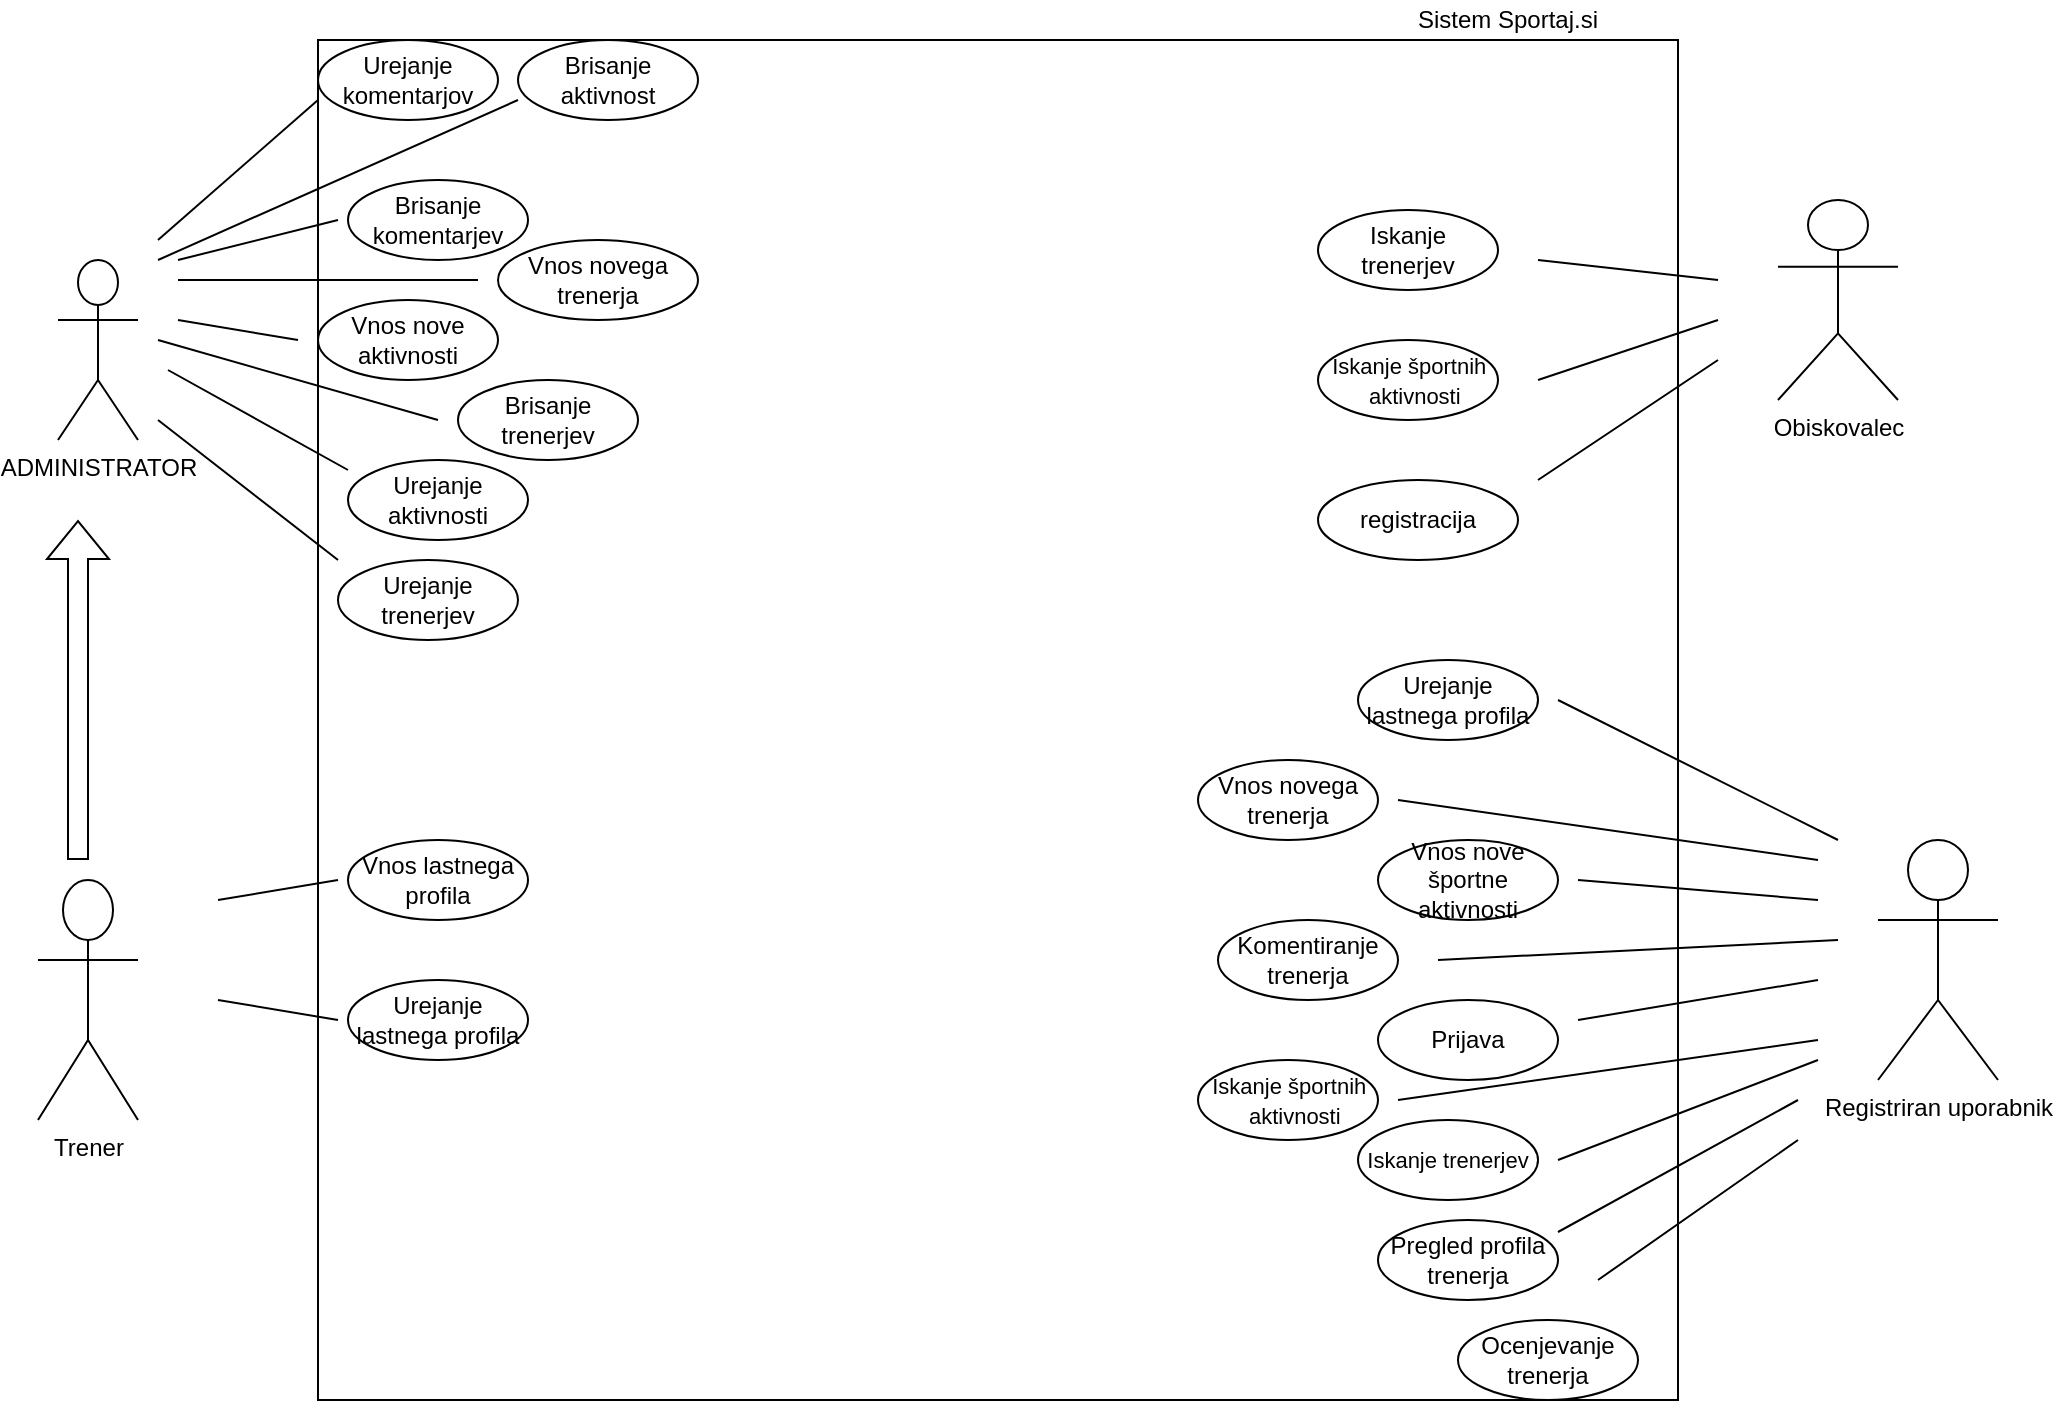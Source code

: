 <mxfile version="27.0.4">
  <diagram name="Page-1" id="Z8O6EqbNowQE9yQUFC_v">
    <mxGraphModel dx="2068" dy="714" grid="1" gridSize="10" guides="1" tooltips="1" connect="1" arrows="1" fold="1" page="1" pageScale="1" pageWidth="827" pageHeight="1169" math="0" shadow="0">
      <root>
        <mxCell id="0" />
        <mxCell id="1" parent="0" />
        <mxCell id="pgdtRU3VHqToedC9biU4-1" value="" style="whiteSpace=wrap;html=1;aspect=fixed;" parent="1" vertex="1">
          <mxGeometry x="80" y="40" width="680" height="680" as="geometry" />
        </mxCell>
        <mxCell id="pgdtRU3VHqToedC9biU4-2" value="ADMINISTRATOR&lt;div&gt;&lt;br&gt;&lt;/div&gt;" style="shape=umlActor;verticalLabelPosition=bottom;verticalAlign=top;html=1;outlineConnect=0;" parent="1" vertex="1">
          <mxGeometry x="-50" y="150" width="40" height="90" as="geometry" />
        </mxCell>
        <mxCell id="pgdtRU3VHqToedC9biU4-4" value="Obiskovalec" style="shape=umlActor;verticalLabelPosition=bottom;verticalAlign=top;html=1;outlineConnect=0;" parent="1" vertex="1">
          <mxGeometry x="810" y="120" width="60" height="100" as="geometry" />
        </mxCell>
        <mxCell id="pgdtRU3VHqToedC9biU4-5" value="Urejanje komentarjov" style="ellipse;whiteSpace=wrap;html=1;" parent="1" vertex="1">
          <mxGeometry x="80" y="40" width="90" height="40" as="geometry" />
        </mxCell>
        <mxCell id="pgdtRU3VHqToedC9biU4-6" value="Brisanje komentarjev" style="ellipse;whiteSpace=wrap;html=1;" parent="1" vertex="1">
          <mxGeometry x="95" y="110" width="90" height="40" as="geometry" />
        </mxCell>
        <mxCell id="pgdtRU3VHqToedC9biU4-7" value="Vnos novega trenerja" style="ellipse;whiteSpace=wrap;html=1;" parent="1" vertex="1">
          <mxGeometry x="170" y="140" width="100" height="40" as="geometry" />
        </mxCell>
        <mxCell id="pgdtRU3VHqToedC9biU4-8" value="Brisanje trenerjev" style="ellipse;whiteSpace=wrap;html=1;" parent="1" vertex="1">
          <mxGeometry x="150" y="210" width="90" height="40" as="geometry" />
        </mxCell>
        <mxCell id="pgdtRU3VHqToedC9biU4-9" value="Urejanje trenerjev" style="ellipse;whiteSpace=wrap;html=1;" parent="1" vertex="1">
          <mxGeometry x="90" y="300" width="90" height="40" as="geometry" />
        </mxCell>
        <mxCell id="pgdtRU3VHqToedC9biU4-10" value="" style="endArrow=none;html=1;rounded=0;" parent="1" edge="1">
          <mxGeometry width="50" height="50" relative="1" as="geometry">
            <mxPoint y="140" as="sourcePoint" />
            <mxPoint x="80" y="70" as="targetPoint" />
          </mxGeometry>
        </mxCell>
        <mxCell id="pgdtRU3VHqToedC9biU4-11" value="" style="endArrow=none;html=1;rounded=0;" parent="1" edge="1">
          <mxGeometry width="50" height="50" relative="1" as="geometry">
            <mxPoint x="5" y="205" as="sourcePoint" />
            <mxPoint x="95" y="255" as="targetPoint" />
          </mxGeometry>
        </mxCell>
        <mxCell id="pgdtRU3VHqToedC9biU4-12" value="" style="endArrow=none;html=1;rounded=0;" parent="1" edge="1">
          <mxGeometry width="50" height="50" relative="1" as="geometry">
            <mxPoint y="190" as="sourcePoint" />
            <mxPoint x="140" y="230" as="targetPoint" />
          </mxGeometry>
        </mxCell>
        <mxCell id="pgdtRU3VHqToedC9biU4-13" value="" style="endArrow=none;html=1;rounded=0;" parent="1" edge="1">
          <mxGeometry width="50" height="50" relative="1" as="geometry">
            <mxPoint x="10" y="150" as="sourcePoint" />
            <mxPoint x="90" y="130" as="targetPoint" />
          </mxGeometry>
        </mxCell>
        <mxCell id="pgdtRU3VHqToedC9biU4-14" value="" style="endArrow=none;html=1;rounded=0;" parent="1" edge="1">
          <mxGeometry width="50" height="50" relative="1" as="geometry">
            <mxPoint x="10" y="160" as="sourcePoint" />
            <mxPoint x="160" y="160" as="targetPoint" />
          </mxGeometry>
        </mxCell>
        <mxCell id="pgdtRU3VHqToedC9biU4-15" value="Iskanje trenerjev" style="ellipse;whiteSpace=wrap;html=1;" parent="1" vertex="1">
          <mxGeometry x="580" y="125" width="90" height="40" as="geometry" />
        </mxCell>
        <mxCell id="pgdtRU3VHqToedC9biU4-16" value="Pregled profila trenerja" style="ellipse;whiteSpace=wrap;html=1;" parent="1" vertex="1">
          <mxGeometry x="610" y="630" width="90" height="40" as="geometry" />
        </mxCell>
        <mxCell id="pgdtRU3VHqToedC9biU4-17" value="Ocenjevanje trenerja" style="ellipse;whiteSpace=wrap;html=1;" parent="1" vertex="1">
          <mxGeometry x="650" y="680" width="90" height="40" as="geometry" />
        </mxCell>
        <mxCell id="pgdtRU3VHqToedC9biU4-18" value="Komentiranje trenerja" style="ellipse;whiteSpace=wrap;html=1;" parent="1" vertex="1">
          <mxGeometry x="530" y="480" width="90" height="40" as="geometry" />
        </mxCell>
        <mxCell id="pgdtRU3VHqToedC9biU4-19" value="registracija" style="ellipse;whiteSpace=wrap;html=1;" parent="1" vertex="1">
          <mxGeometry x="580" y="260" width="100" height="40" as="geometry" />
        </mxCell>
        <mxCell id="pgdtRU3VHqToedC9biU4-20" value="Registriran uporabnik" style="shape=umlActor;verticalLabelPosition=bottom;verticalAlign=top;html=1;outlineConnect=0;" parent="1" vertex="1">
          <mxGeometry x="860" y="440" width="60" height="120" as="geometry" />
        </mxCell>
        <mxCell id="pgdtRU3VHqToedC9biU4-21" value="&lt;div style=&quot;text-align: start;&quot;&gt;&lt;font style=&quot;font-size: 11px;&quot;&gt;&amp;nbsp; Iskanje športnih &amp;nbsp; &amp;nbsp; &amp;nbsp; &amp;nbsp;&lt;span style=&quot;white-space: pre;&quot;&gt;&#x9;&lt;/span&gt;aktivnosti&lt;/font&gt;&lt;/div&gt;" style="ellipse;whiteSpace=wrap;html=1;" parent="1" vertex="1">
          <mxGeometry x="520" y="550" width="90" height="40" as="geometry" />
        </mxCell>
        <mxCell id="pgdtRU3VHqToedC9biU4-22" value="&lt;div style=&quot;text-align: start;&quot;&gt;&lt;font&gt;Iskanje trenerjev&lt;/font&gt;&lt;/div&gt;" style="ellipse;whiteSpace=wrap;html=1;fontSize=11;" parent="1" vertex="1">
          <mxGeometry x="600" y="580" width="90" height="40" as="geometry" />
        </mxCell>
        <mxCell id="pgdtRU3VHqToedC9biU4-24" value="&lt;div style=&quot;text-align: start;&quot;&gt;&lt;font style=&quot;font-size: 11px;&quot;&gt;&amp;nbsp; Iskanje športnih &amp;nbsp; &amp;nbsp; &amp;nbsp; &amp;nbsp;&lt;span style=&quot;white-space: pre;&quot;&gt;&#x9;&lt;/span&gt;aktivnosti&lt;/font&gt;&lt;/div&gt;" style="ellipse;whiteSpace=wrap;html=1;" parent="1" vertex="1">
          <mxGeometry x="580" y="190" width="90" height="40" as="geometry" />
        </mxCell>
        <mxCell id="pgdtRU3VHqToedC9biU4-25" value="" style="endArrow=none;html=1;rounded=0;" parent="1" edge="1">
          <mxGeometry width="50" height="50" relative="1" as="geometry">
            <mxPoint x="690" y="260" as="sourcePoint" />
            <mxPoint x="780" y="200" as="targetPoint" />
          </mxGeometry>
        </mxCell>
        <mxCell id="pgdtRU3VHqToedC9biU4-26" value="" style="endArrow=none;html=1;rounded=0;entryX=0.422;entryY=0.375;entryDx=0;entryDy=0;entryPerimeter=0;" parent="1" edge="1">
          <mxGeometry width="50" height="50" relative="1" as="geometry">
            <mxPoint x="780" y="160" as="sourcePoint" />
            <mxPoint x="690" y="150" as="targetPoint" />
          </mxGeometry>
        </mxCell>
        <mxCell id="pgdtRU3VHqToedC9biU4-27" value="" style="endArrow=none;html=1;rounded=0;" parent="1" edge="1">
          <mxGeometry width="50" height="50" relative="1" as="geometry">
            <mxPoint x="690" y="210" as="sourcePoint" />
            <mxPoint x="780" y="180" as="targetPoint" />
          </mxGeometry>
        </mxCell>
        <mxCell id="pgdtRU3VHqToedC9biU4-28" value="Prijava" style="ellipse;whiteSpace=wrap;html=1;" parent="1" vertex="1">
          <mxGeometry x="610" y="520" width="90" height="40" as="geometry" />
        </mxCell>
        <mxCell id="pgdtRU3VHqToedC9biU4-29" value="Vnos novega trenerja" style="ellipse;whiteSpace=wrap;html=1;" parent="1" vertex="1">
          <mxGeometry x="520" y="400" width="90" height="40" as="geometry" />
        </mxCell>
        <mxCell id="pgdtRU3VHqToedC9biU4-30" value="Vnos nove športne aktivnosti" style="ellipse;whiteSpace=wrap;html=1;" parent="1" vertex="1">
          <mxGeometry x="610" y="440" width="90" height="40" as="geometry" />
        </mxCell>
        <mxCell id="pgdtRU3VHqToedC9biU4-31" value="Urejanje lastnega profila" style="ellipse;whiteSpace=wrap;html=1;" parent="1" vertex="1">
          <mxGeometry x="600" y="350" width="90" height="40" as="geometry" />
        </mxCell>
        <mxCell id="pgdtRU3VHqToedC9biU4-32" value="" style="endArrow=none;html=1;rounded=0;" parent="1" edge="1">
          <mxGeometry width="50" height="50" relative="1" as="geometry">
            <mxPoint x="720" y="660" as="sourcePoint" />
            <mxPoint x="820" y="590" as="targetPoint" />
          </mxGeometry>
        </mxCell>
        <mxCell id="pgdtRU3VHqToedC9biU4-33" value="" style="endArrow=none;html=1;rounded=0;" parent="1" edge="1">
          <mxGeometry width="50" height="50" relative="1" as="geometry">
            <mxPoint x="700" y="370" as="sourcePoint" />
            <mxPoint x="840" y="440" as="targetPoint" />
          </mxGeometry>
        </mxCell>
        <mxCell id="pgdtRU3VHqToedC9biU4-34" value="" style="endArrow=none;html=1;rounded=0;" parent="1" edge="1">
          <mxGeometry width="50" height="50" relative="1" as="geometry">
            <mxPoint x="620" y="420" as="sourcePoint" />
            <mxPoint x="830" y="450" as="targetPoint" />
          </mxGeometry>
        </mxCell>
        <mxCell id="pgdtRU3VHqToedC9biU4-35" value="" style="endArrow=none;html=1;rounded=0;" parent="1" edge="1">
          <mxGeometry width="50" height="50" relative="1" as="geometry">
            <mxPoint x="710" y="460" as="sourcePoint" />
            <mxPoint x="830" y="470" as="targetPoint" />
          </mxGeometry>
        </mxCell>
        <mxCell id="pgdtRU3VHqToedC9biU4-36" value="" style="endArrow=none;html=1;rounded=0;" parent="1" edge="1">
          <mxGeometry width="50" height="50" relative="1" as="geometry">
            <mxPoint x="640" y="500" as="sourcePoint" />
            <mxPoint x="840" y="490" as="targetPoint" />
          </mxGeometry>
        </mxCell>
        <mxCell id="pgdtRU3VHqToedC9biU4-37" value="" style="endArrow=none;html=1;rounded=0;" parent="1" edge="1">
          <mxGeometry width="50" height="50" relative="1" as="geometry">
            <mxPoint x="830" y="510" as="sourcePoint" />
            <mxPoint x="710" y="530" as="targetPoint" />
          </mxGeometry>
        </mxCell>
        <mxCell id="pgdtRU3VHqToedC9biU4-38" value="" style="endArrow=none;html=1;rounded=0;" parent="1" edge="1">
          <mxGeometry width="50" height="50" relative="1" as="geometry">
            <mxPoint x="620" y="570" as="sourcePoint" />
            <mxPoint x="830" y="540" as="targetPoint" />
          </mxGeometry>
        </mxCell>
        <mxCell id="pgdtRU3VHqToedC9biU4-39" value="" style="endArrow=none;html=1;rounded=0;" parent="1" edge="1">
          <mxGeometry width="50" height="50" relative="1" as="geometry">
            <mxPoint x="700" y="600" as="sourcePoint" />
            <mxPoint x="830" y="550" as="targetPoint" />
          </mxGeometry>
        </mxCell>
        <mxCell id="pgdtRU3VHqToedC9biU4-40" value="" style="endArrow=none;html=1;rounded=0;" parent="1" edge="1">
          <mxGeometry width="50" height="50" relative="1" as="geometry">
            <mxPoint x="700" y="636" as="sourcePoint" />
            <mxPoint x="820" y="570" as="targetPoint" />
          </mxGeometry>
        </mxCell>
        <mxCell id="pgdtRU3VHqToedC9biU4-41" value="Trener" style="shape=umlActor;verticalLabelPosition=bottom;verticalAlign=top;html=1;outlineConnect=0;" parent="1" vertex="1">
          <mxGeometry x="-60" y="460" width="50" height="120" as="geometry" />
        </mxCell>
        <mxCell id="pgdtRU3VHqToedC9biU4-42" value="Vnos nove aktivnosti" style="ellipse;whiteSpace=wrap;html=1;" parent="1" vertex="1">
          <mxGeometry x="80" y="170" width="90" height="40" as="geometry" />
        </mxCell>
        <mxCell id="pgdtRU3VHqToedC9biU4-43" value="Urejanje aktivnosti" style="ellipse;whiteSpace=wrap;html=1;" parent="1" vertex="1">
          <mxGeometry x="95" y="250" width="90" height="40" as="geometry" />
        </mxCell>
        <mxCell id="pgdtRU3VHqToedC9biU4-44" value="Brisanje aktivnost" style="ellipse;whiteSpace=wrap;html=1;" parent="1" vertex="1">
          <mxGeometry x="180" y="40" width="90" height="40" as="geometry" />
        </mxCell>
        <mxCell id="pgdtRU3VHqToedC9biU4-45" value="" style="endArrow=none;html=1;rounded=0;" parent="1" edge="1">
          <mxGeometry width="50" height="50" relative="1" as="geometry">
            <mxPoint y="230" as="sourcePoint" />
            <mxPoint x="90" y="300" as="targetPoint" />
          </mxGeometry>
        </mxCell>
        <mxCell id="pgdtRU3VHqToedC9biU4-46" value="" style="endArrow=none;html=1;rounded=0;" parent="1" edge="1">
          <mxGeometry width="50" height="50" relative="1" as="geometry">
            <mxPoint x="10" y="180" as="sourcePoint" />
            <mxPoint x="70" y="190" as="targetPoint" />
          </mxGeometry>
        </mxCell>
        <mxCell id="pgdtRU3VHqToedC9biU4-47" value="" style="endArrow=none;html=1;rounded=0;" parent="1" edge="1">
          <mxGeometry width="50" height="50" relative="1" as="geometry">
            <mxPoint y="150" as="sourcePoint" />
            <mxPoint x="180" y="70" as="targetPoint" />
          </mxGeometry>
        </mxCell>
        <mxCell id="pgdtRU3VHqToedC9biU4-48" value="Vnos lastnega profila" style="ellipse;whiteSpace=wrap;html=1;" parent="1" vertex="1">
          <mxGeometry x="95" y="440" width="90" height="40" as="geometry" />
        </mxCell>
        <mxCell id="pgdtRU3VHqToedC9biU4-49" value="Urejanje lastnega profila" style="ellipse;whiteSpace=wrap;html=1;" parent="1" vertex="1">
          <mxGeometry x="95" y="510" width="90" height="40" as="geometry" />
        </mxCell>
        <mxCell id="pgdtRU3VHqToedC9biU4-50" value="" style="endArrow=none;html=1;rounded=0;" parent="1" edge="1">
          <mxGeometry width="50" height="50" relative="1" as="geometry">
            <mxPoint x="30" y="470" as="sourcePoint" />
            <mxPoint x="90" y="460" as="targetPoint" />
          </mxGeometry>
        </mxCell>
        <mxCell id="pgdtRU3VHqToedC9biU4-51" value="" style="endArrow=none;html=1;rounded=0;" parent="1" edge="1">
          <mxGeometry width="50" height="50" relative="1" as="geometry">
            <mxPoint x="30" y="520" as="sourcePoint" />
            <mxPoint x="90" y="530" as="targetPoint" />
          </mxGeometry>
        </mxCell>
        <mxCell id="pgdtRU3VHqToedC9biU4-52" value="Sistem Sportaj.si" style="text;html=1;align=center;verticalAlign=middle;whiteSpace=wrap;rounded=0;" parent="1" vertex="1">
          <mxGeometry x="590" y="20" width="170" height="20" as="geometry" />
        </mxCell>
        <mxCell id="PPvmZhDszwO7wWRnnw1U-1" value="" style="shape=flexArrow;endArrow=classic;html=1;rounded=0;" edge="1" parent="1">
          <mxGeometry width="50" height="50" relative="1" as="geometry">
            <mxPoint x="-40" y="450" as="sourcePoint" />
            <mxPoint x="-40" y="280" as="targetPoint" />
          </mxGeometry>
        </mxCell>
      </root>
    </mxGraphModel>
  </diagram>
</mxfile>
